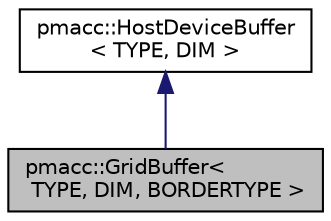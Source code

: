 digraph "pmacc::GridBuffer&lt; TYPE, DIM, BORDERTYPE &gt;"
{
 // LATEX_PDF_SIZE
  edge [fontname="Helvetica",fontsize="10",labelfontname="Helvetica",labelfontsize="10"];
  node [fontname="Helvetica",fontsize="10",shape=record];
  Node1 [label="pmacc::GridBuffer\<\l TYPE, DIM, BORDERTYPE \>",height=0.2,width=0.4,color="black", fillcolor="grey75", style="filled", fontcolor="black",tooltip="GridBuffer represents a DIM-dimensional buffer which exists on the host as well as on the device."];
  Node2 -> Node1 [dir="back",color="midnightblue",fontsize="10",style="solid",fontname="Helvetica"];
  Node2 [label="pmacc::HostDeviceBuffer\l\< TYPE, DIM \>",height=0.2,width=0.4,color="black", fillcolor="white", style="filled",URL="$classpmacc_1_1_host_device_buffer.html",tooltip=" "];
}
